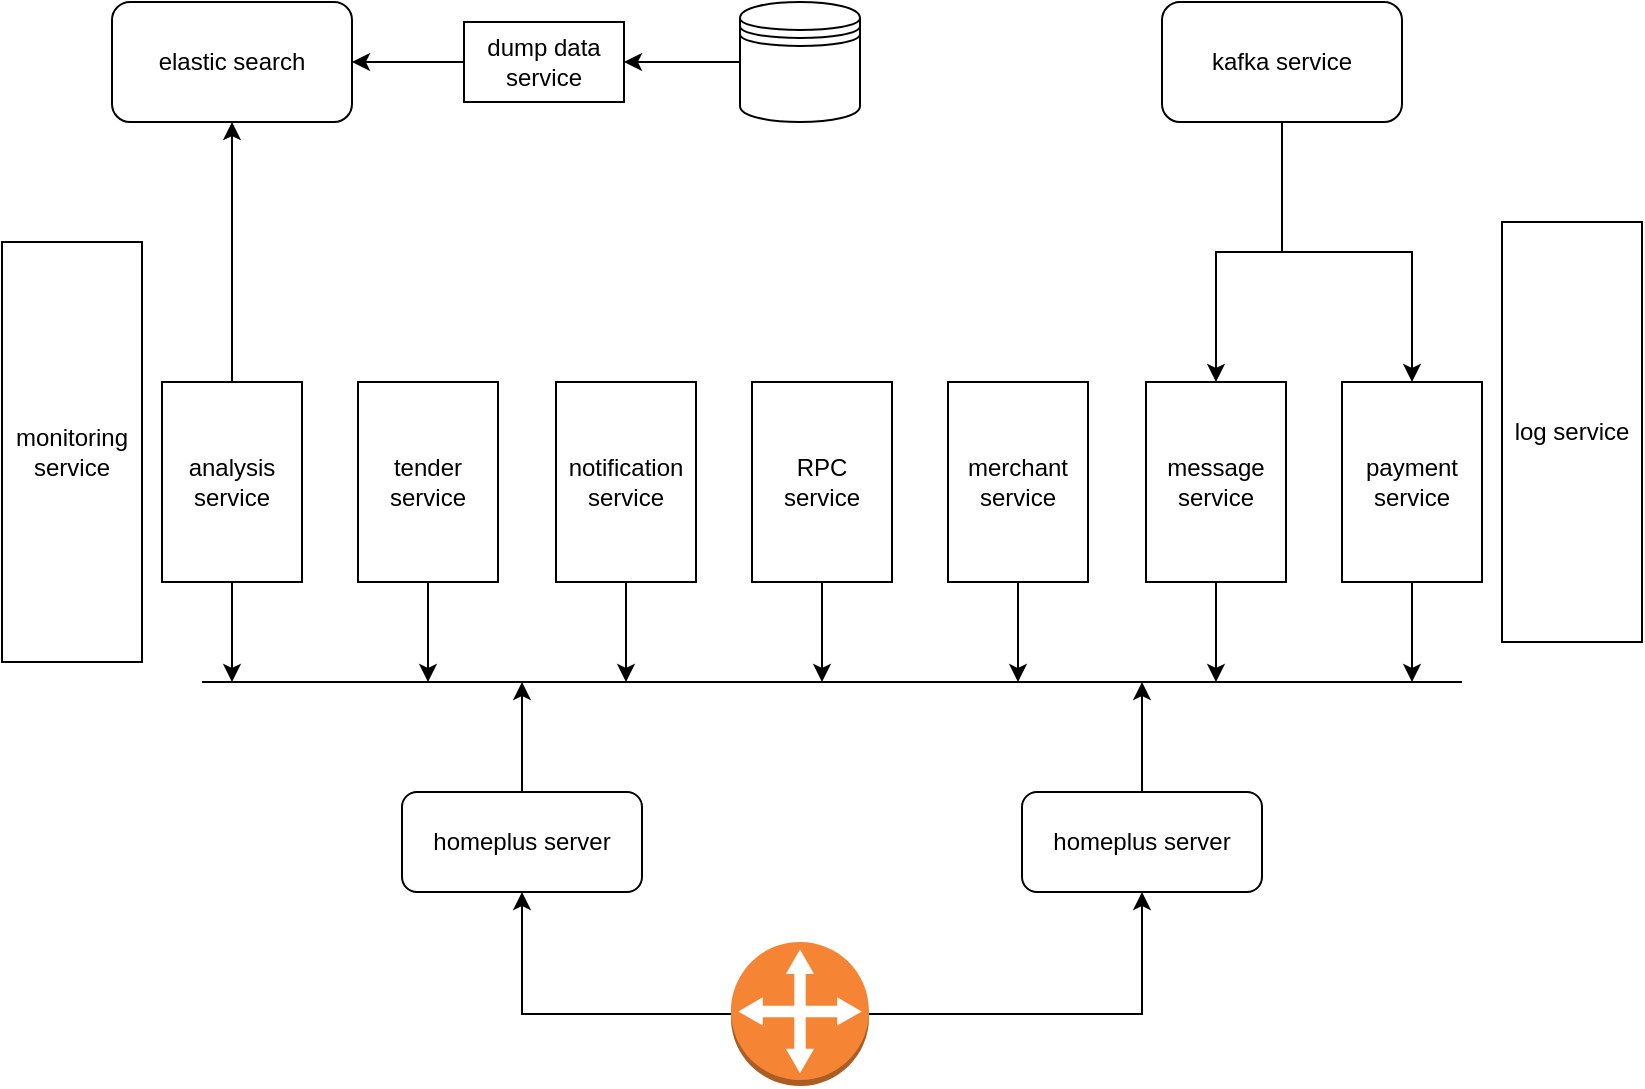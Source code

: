 <mxfile version="20.4.0" type="github">
  <diagram id="4CauBeMYZ3y91vC3EO1Y" name="第 1 页">
    <mxGraphModel dx="1124" dy="793" grid="1" gridSize="10" guides="1" tooltips="1" connect="1" arrows="1" fold="1" page="1" pageScale="1" pageWidth="827" pageHeight="1169" math="0" shadow="0">
      <root>
        <mxCell id="0" />
        <mxCell id="1" parent="0" />
        <mxCell id="P_13W2h9VqLOC7XOtrxH-21" style="edgeStyle=orthogonalEdgeStyle;rounded=0;orthogonalLoop=1;jettySize=auto;html=1;entryX=0.5;entryY=1;entryDx=0;entryDy=0;" edge="1" parent="1" source="P_13W2h9VqLOC7XOtrxH-1" target="P_13W2h9VqLOC7XOtrxH-4">
          <mxGeometry relative="1" as="geometry" />
        </mxCell>
        <mxCell id="P_13W2h9VqLOC7XOtrxH-22" style="edgeStyle=orthogonalEdgeStyle;rounded=0;orthogonalLoop=1;jettySize=auto;html=1;entryX=0.5;entryY=1;entryDx=0;entryDy=0;" edge="1" parent="1" source="P_13W2h9VqLOC7XOtrxH-1" target="P_13W2h9VqLOC7XOtrxH-5">
          <mxGeometry relative="1" as="geometry" />
        </mxCell>
        <mxCell id="P_13W2h9VqLOC7XOtrxH-1" value="" style="outlineConnect=0;dashed=0;verticalLabelPosition=bottom;verticalAlign=top;align=center;html=1;shape=mxgraph.aws3.customer_gateway;fillColor=#F58534;gradientColor=none;" vertex="1" parent="1">
          <mxGeometry x="364.5" y="610" width="69" height="72" as="geometry" />
        </mxCell>
        <mxCell id="P_13W2h9VqLOC7XOtrxH-37" style="edgeStyle=orthogonalEdgeStyle;rounded=0;orthogonalLoop=1;jettySize=auto;html=1;" edge="1" parent="1" source="P_13W2h9VqLOC7XOtrxH-3" target="P_13W2h9VqLOC7XOtrxH-13">
          <mxGeometry relative="1" as="geometry" />
        </mxCell>
        <mxCell id="P_13W2h9VqLOC7XOtrxH-3" value="" style="shape=datastore;whiteSpace=wrap;html=1;" vertex="1" parent="1">
          <mxGeometry x="369" y="140" width="60" height="60" as="geometry" />
        </mxCell>
        <mxCell id="P_13W2h9VqLOC7XOtrxH-28" style="edgeStyle=orthogonalEdgeStyle;rounded=0;orthogonalLoop=1;jettySize=auto;html=1;" edge="1" parent="1" source="P_13W2h9VqLOC7XOtrxH-4">
          <mxGeometry relative="1" as="geometry">
            <mxPoint x="260" y="480" as="targetPoint" />
          </mxGeometry>
        </mxCell>
        <mxCell id="P_13W2h9VqLOC7XOtrxH-4" value="homeplus server" style="rounded=1;whiteSpace=wrap;html=1;" vertex="1" parent="1">
          <mxGeometry x="200" y="535" width="120" height="50" as="geometry" />
        </mxCell>
        <mxCell id="P_13W2h9VqLOC7XOtrxH-29" style="edgeStyle=orthogonalEdgeStyle;rounded=0;orthogonalLoop=1;jettySize=auto;html=1;" edge="1" parent="1" source="P_13W2h9VqLOC7XOtrxH-5">
          <mxGeometry relative="1" as="geometry">
            <mxPoint x="570" y="480" as="targetPoint" />
          </mxGeometry>
        </mxCell>
        <mxCell id="P_13W2h9VqLOC7XOtrxH-5" value="homeplus server" style="rounded=1;whiteSpace=wrap;html=1;" vertex="1" parent="1">
          <mxGeometry x="510" y="535" width="120" height="50" as="geometry" />
        </mxCell>
        <mxCell id="P_13W2h9VqLOC7XOtrxH-30" style="edgeStyle=orthogonalEdgeStyle;rounded=0;orthogonalLoop=1;jettySize=auto;html=1;" edge="1" parent="1" source="P_13W2h9VqLOC7XOtrxH-6">
          <mxGeometry relative="1" as="geometry">
            <mxPoint x="115" y="480" as="targetPoint" />
          </mxGeometry>
        </mxCell>
        <mxCell id="P_13W2h9VqLOC7XOtrxH-39" style="edgeStyle=orthogonalEdgeStyle;rounded=0;orthogonalLoop=1;jettySize=auto;html=1;entryX=0.5;entryY=1;entryDx=0;entryDy=0;" edge="1" parent="1" source="P_13W2h9VqLOC7XOtrxH-6" target="P_13W2h9VqLOC7XOtrxH-12">
          <mxGeometry relative="1" as="geometry" />
        </mxCell>
        <mxCell id="P_13W2h9VqLOC7XOtrxH-6" value="analysis&lt;br&gt;service" style="rounded=0;whiteSpace=wrap;html=1;" vertex="1" parent="1">
          <mxGeometry x="80" y="330" width="70" height="100" as="geometry" />
        </mxCell>
        <mxCell id="P_13W2h9VqLOC7XOtrxH-31" style="edgeStyle=orthogonalEdgeStyle;rounded=0;orthogonalLoop=1;jettySize=auto;html=1;" edge="1" parent="1" source="P_13W2h9VqLOC7XOtrxH-7">
          <mxGeometry relative="1" as="geometry">
            <mxPoint x="213" y="480" as="targetPoint" />
          </mxGeometry>
        </mxCell>
        <mxCell id="P_13W2h9VqLOC7XOtrxH-7" value="tender&lt;br&gt;service" style="rounded=0;whiteSpace=wrap;html=1;" vertex="1" parent="1">
          <mxGeometry x="178" y="330" width="70" height="100" as="geometry" />
        </mxCell>
        <mxCell id="P_13W2h9VqLOC7XOtrxH-33" style="edgeStyle=orthogonalEdgeStyle;rounded=0;orthogonalLoop=1;jettySize=auto;html=1;" edge="1" parent="1" source="P_13W2h9VqLOC7XOtrxH-8">
          <mxGeometry relative="1" as="geometry">
            <mxPoint x="410" y="480" as="targetPoint" />
          </mxGeometry>
        </mxCell>
        <mxCell id="P_13W2h9VqLOC7XOtrxH-8" value="RPC&lt;br&gt;service" style="rounded=0;whiteSpace=wrap;html=1;" vertex="1" parent="1">
          <mxGeometry x="375" y="330" width="70" height="100" as="geometry" />
        </mxCell>
        <mxCell id="P_13W2h9VqLOC7XOtrxH-34" style="edgeStyle=orthogonalEdgeStyle;rounded=0;orthogonalLoop=1;jettySize=auto;html=1;exitX=0.5;exitY=1;exitDx=0;exitDy=0;" edge="1" parent="1" source="P_13W2h9VqLOC7XOtrxH-9">
          <mxGeometry relative="1" as="geometry">
            <mxPoint x="508" y="480" as="targetPoint" />
          </mxGeometry>
        </mxCell>
        <mxCell id="P_13W2h9VqLOC7XOtrxH-9" value="merchant&lt;br&gt;service" style="rounded=0;whiteSpace=wrap;html=1;" vertex="1" parent="1">
          <mxGeometry x="473" y="330" width="70" height="100" as="geometry" />
        </mxCell>
        <mxCell id="P_13W2h9VqLOC7XOtrxH-35" style="edgeStyle=orthogonalEdgeStyle;rounded=0;orthogonalLoop=1;jettySize=auto;html=1;exitX=0.5;exitY=1;exitDx=0;exitDy=0;" edge="1" parent="1" source="P_13W2h9VqLOC7XOtrxH-10">
          <mxGeometry relative="1" as="geometry">
            <mxPoint x="607" y="480" as="targetPoint" />
          </mxGeometry>
        </mxCell>
        <mxCell id="P_13W2h9VqLOC7XOtrxH-10" value="message&lt;br&gt;service" style="rounded=0;whiteSpace=wrap;html=1;" vertex="1" parent="1">
          <mxGeometry x="572" y="330" width="70" height="100" as="geometry" />
        </mxCell>
        <mxCell id="P_13W2h9VqLOC7XOtrxH-36" style="edgeStyle=orthogonalEdgeStyle;rounded=0;orthogonalLoop=1;jettySize=auto;html=1;exitX=0.5;exitY=1;exitDx=0;exitDy=0;" edge="1" parent="1" source="P_13W2h9VqLOC7XOtrxH-11">
          <mxGeometry relative="1" as="geometry">
            <mxPoint x="705" y="480" as="targetPoint" />
          </mxGeometry>
        </mxCell>
        <mxCell id="P_13W2h9VqLOC7XOtrxH-11" value="payment&lt;br&gt;service" style="rounded=0;whiteSpace=wrap;html=1;" vertex="1" parent="1">
          <mxGeometry x="670" y="330" width="70" height="100" as="geometry" />
        </mxCell>
        <mxCell id="P_13W2h9VqLOC7XOtrxH-12" value="elastic search" style="rounded=1;whiteSpace=wrap;html=1;" vertex="1" parent="1">
          <mxGeometry x="55" y="140" width="120" height="60" as="geometry" />
        </mxCell>
        <mxCell id="P_13W2h9VqLOC7XOtrxH-38" style="edgeStyle=orthogonalEdgeStyle;rounded=0;orthogonalLoop=1;jettySize=auto;html=1;" edge="1" parent="1" source="P_13W2h9VqLOC7XOtrxH-13" target="P_13W2h9VqLOC7XOtrxH-12">
          <mxGeometry relative="1" as="geometry" />
        </mxCell>
        <mxCell id="P_13W2h9VqLOC7XOtrxH-13" value="dump data service" style="rounded=0;whiteSpace=wrap;html=1;" vertex="1" parent="1">
          <mxGeometry x="231" y="150" width="80" height="40" as="geometry" />
        </mxCell>
        <mxCell id="P_13W2h9VqLOC7XOtrxH-41" style="edgeStyle=orthogonalEdgeStyle;rounded=0;orthogonalLoop=1;jettySize=auto;html=1;entryX=0.5;entryY=0;entryDx=0;entryDy=0;" edge="1" parent="1" source="P_13W2h9VqLOC7XOtrxH-14" target="P_13W2h9VqLOC7XOtrxH-11">
          <mxGeometry relative="1" as="geometry" />
        </mxCell>
        <mxCell id="P_13W2h9VqLOC7XOtrxH-42" style="edgeStyle=orthogonalEdgeStyle;rounded=0;orthogonalLoop=1;jettySize=auto;html=1;entryX=0.5;entryY=0;entryDx=0;entryDy=0;" edge="1" parent="1" source="P_13W2h9VqLOC7XOtrxH-14" target="P_13W2h9VqLOC7XOtrxH-10">
          <mxGeometry relative="1" as="geometry" />
        </mxCell>
        <mxCell id="P_13W2h9VqLOC7XOtrxH-14" value="kafka service" style="rounded=1;whiteSpace=wrap;html=1;" vertex="1" parent="1">
          <mxGeometry x="580" y="140" width="120" height="60" as="geometry" />
        </mxCell>
        <mxCell id="P_13W2h9VqLOC7XOtrxH-15" value="monitoring service" style="rounded=0;whiteSpace=wrap;html=1;" vertex="1" parent="1">
          <mxGeometry y="260" width="70" height="210" as="geometry" />
        </mxCell>
        <mxCell id="P_13W2h9VqLOC7XOtrxH-16" value="log service" style="rounded=0;whiteSpace=wrap;html=1;" vertex="1" parent="1">
          <mxGeometry x="750" y="250" width="70" height="210" as="geometry" />
        </mxCell>
        <mxCell id="P_13W2h9VqLOC7XOtrxH-32" style="edgeStyle=orthogonalEdgeStyle;rounded=0;orthogonalLoop=1;jettySize=auto;html=1;" edge="1" parent="1" source="P_13W2h9VqLOC7XOtrxH-17">
          <mxGeometry relative="1" as="geometry">
            <mxPoint x="312" y="480" as="targetPoint" />
          </mxGeometry>
        </mxCell>
        <mxCell id="P_13W2h9VqLOC7XOtrxH-17" value="notification&lt;br&gt;service" style="rounded=0;whiteSpace=wrap;html=1;" vertex="1" parent="1">
          <mxGeometry x="277" y="330" width="70" height="100" as="geometry" />
        </mxCell>
        <mxCell id="P_13W2h9VqLOC7XOtrxH-27" value="" style="endArrow=none;html=1;rounded=0;" edge="1" parent="1">
          <mxGeometry width="50" height="50" relative="1" as="geometry">
            <mxPoint x="100" y="480" as="sourcePoint" />
            <mxPoint x="730" y="480" as="targetPoint" />
          </mxGeometry>
        </mxCell>
      </root>
    </mxGraphModel>
  </diagram>
</mxfile>
